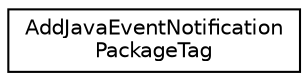 digraph "类继承关系图"
{
 // LATEX_PDF_SIZE
  edge [fontname="Helvetica",fontsize="10",labelfontname="Helvetica",labelfontsize="10"];
  node [fontname="Helvetica",fontsize="10",shape=record];
  rankdir="LR";
  Node0 [label="AddJavaEventNotification\lPackageTag",height=0.2,width=0.4,color="black", fillcolor="white", style="filled",URL="$struct_add_java_event_notification_package_tag.html",tooltip=" "];
}
